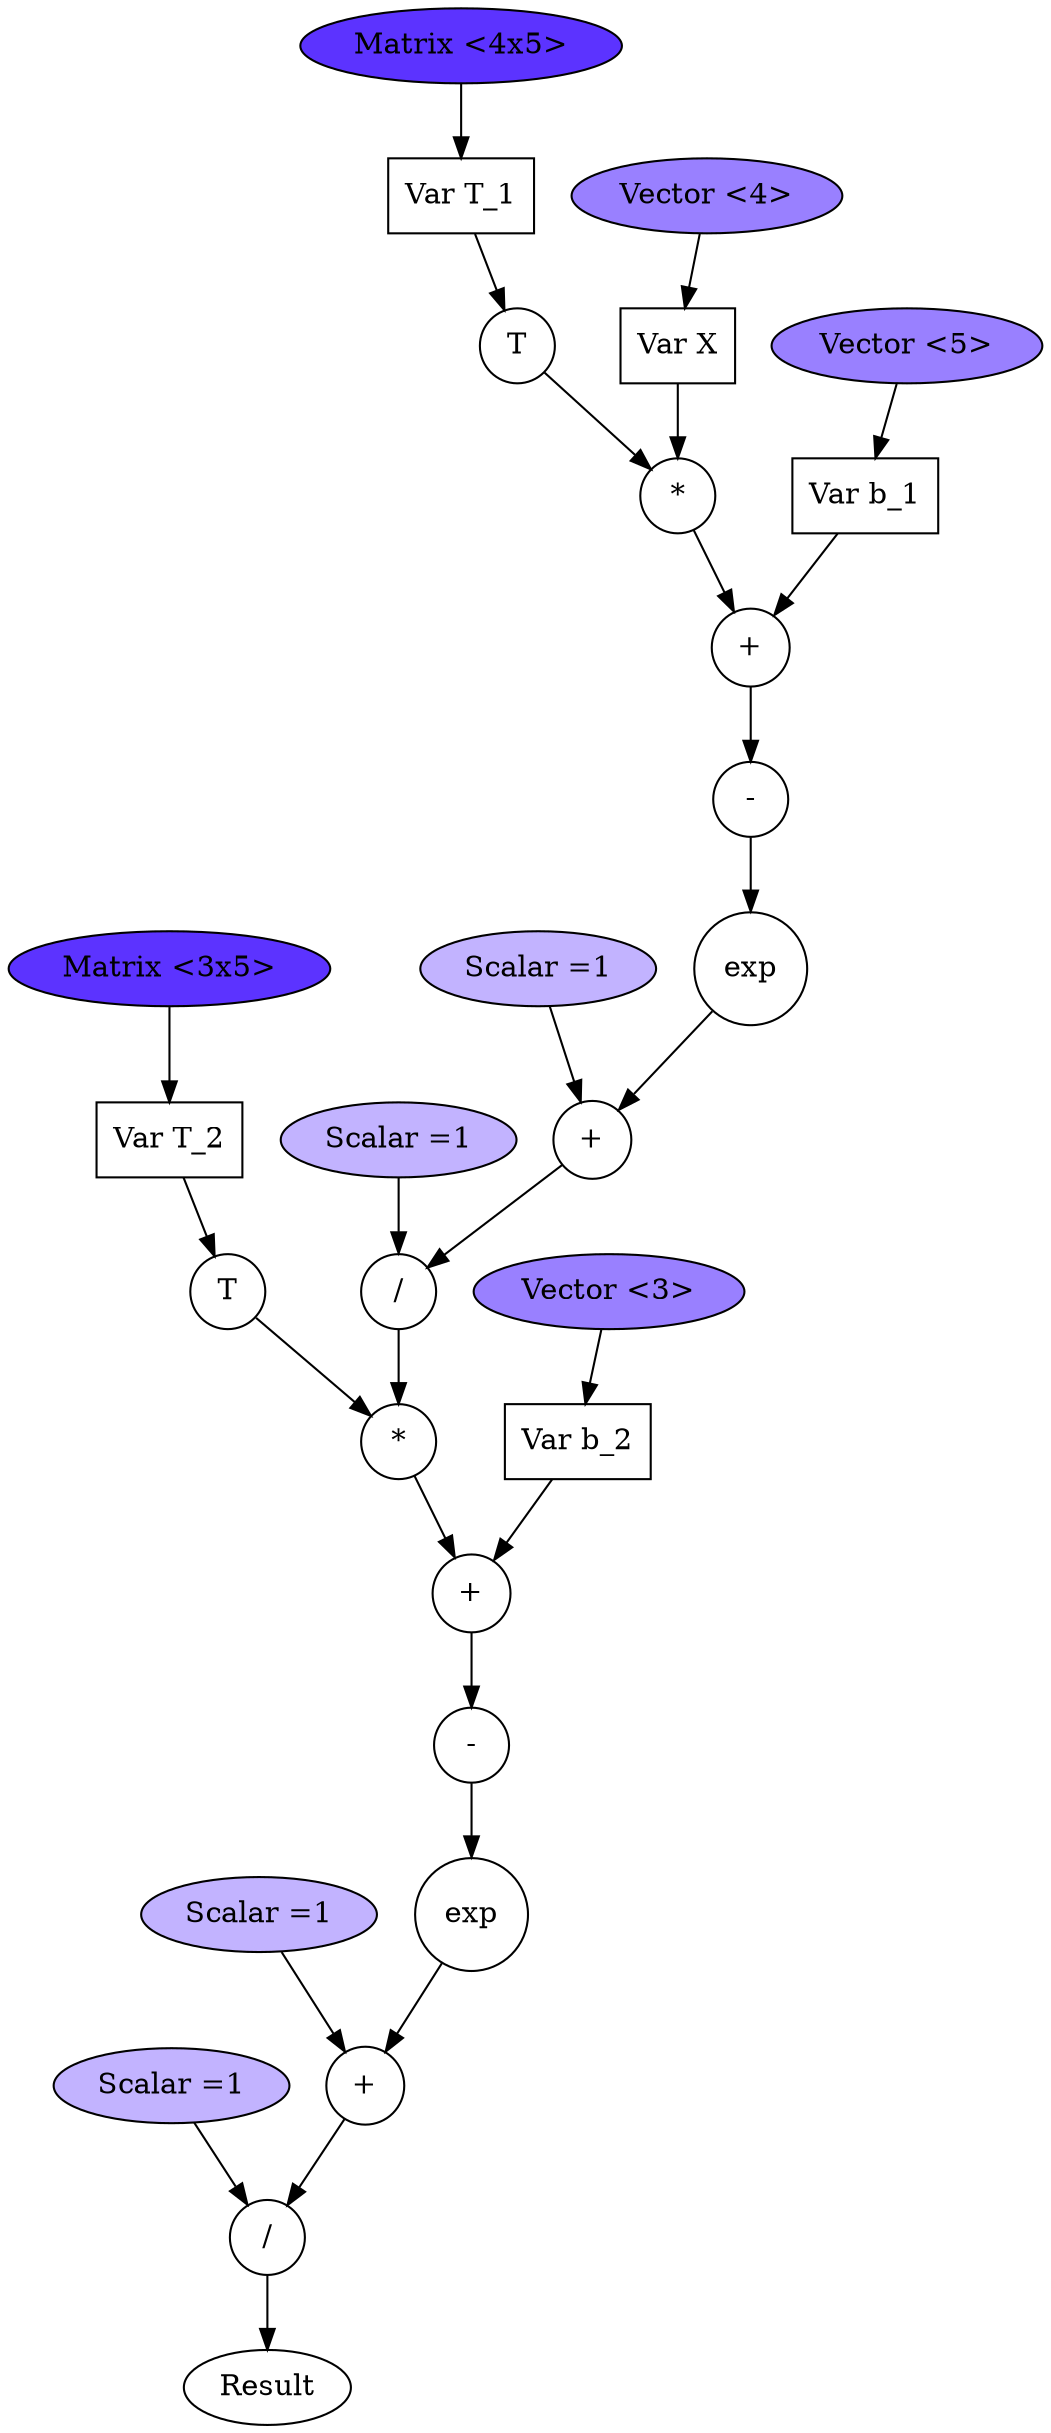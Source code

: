 digraph nn{
	1 [label="/", shape=circle];
	2 [label="Scalar =1", style="filled", fillcolor=".7 .3 1.0"];
	3 [label="+", shape=circle];
	4 [label="Scalar =1", style="filled", fillcolor=".7 .3 1.0"];
	5 [label="exp", shape=circle];
	6 [label="-", shape=circle];
	7 [label="+", shape=circle];
	8 [label="*", shape=circle];
	9 [label="T", shape=circle];
	10 [label="Var T_2", shape=box];
	11 [label="Matrix <3x5>", style="filled", fillcolor=".7 .8 1.0"];
	12 [label="/", shape=circle];
	13 [label="Scalar =1", style="filled", fillcolor=".7 .3 1.0"];
	14 [label="+", shape=circle];
	15 [label="Scalar =1", style="filled", fillcolor=".7 .3 1.0"];
	16 [label="exp", shape=circle];
	17 [label="-", shape=circle];
	18 [label="+", shape=circle];
	19 [label="*", shape=circle];
	20 [label="T", shape=circle];
	21 [label="Var T_1", shape=box];
	22 [label="Matrix <4x5>", style="filled", fillcolor=".7 .8 1.0"];
	23 [label="Var X", shape=box];
	24 [label="Vector <4>", style="filled", fillcolor=".7 .5 1.0"];
	25 [label="Var b_1", shape=box];
	26 [label="Vector <5>", style="filled", fillcolor=".7 .5 1.0"];
	27 [label="Var b_2", shape=box];
	28 [label="Vector <3>", style="filled", fillcolor=".7 .5 1.0"];
	1 -> Result ;
	2 -> 1;
	3 -> 1;
	4 -> 3;
	5 -> 3;
	6 -> 5;
	7 -> 6;
	8 -> 7;
	27 -> 7;
	9 -> 8;
	12 -> 8;
	10 -> 9;
	11 -> 10;
	13 -> 12;
	14 -> 12;
	15 -> 14;
	16 -> 14;
	17 -> 16;
	18 -> 17;
	19 -> 18;
	25 -> 18;
	20 -> 19;
	23 -> 19;
	21 -> 20;
	22 -> 21;
	24 -> 23;
	26 -> 25;
	28 -> 27;
}
